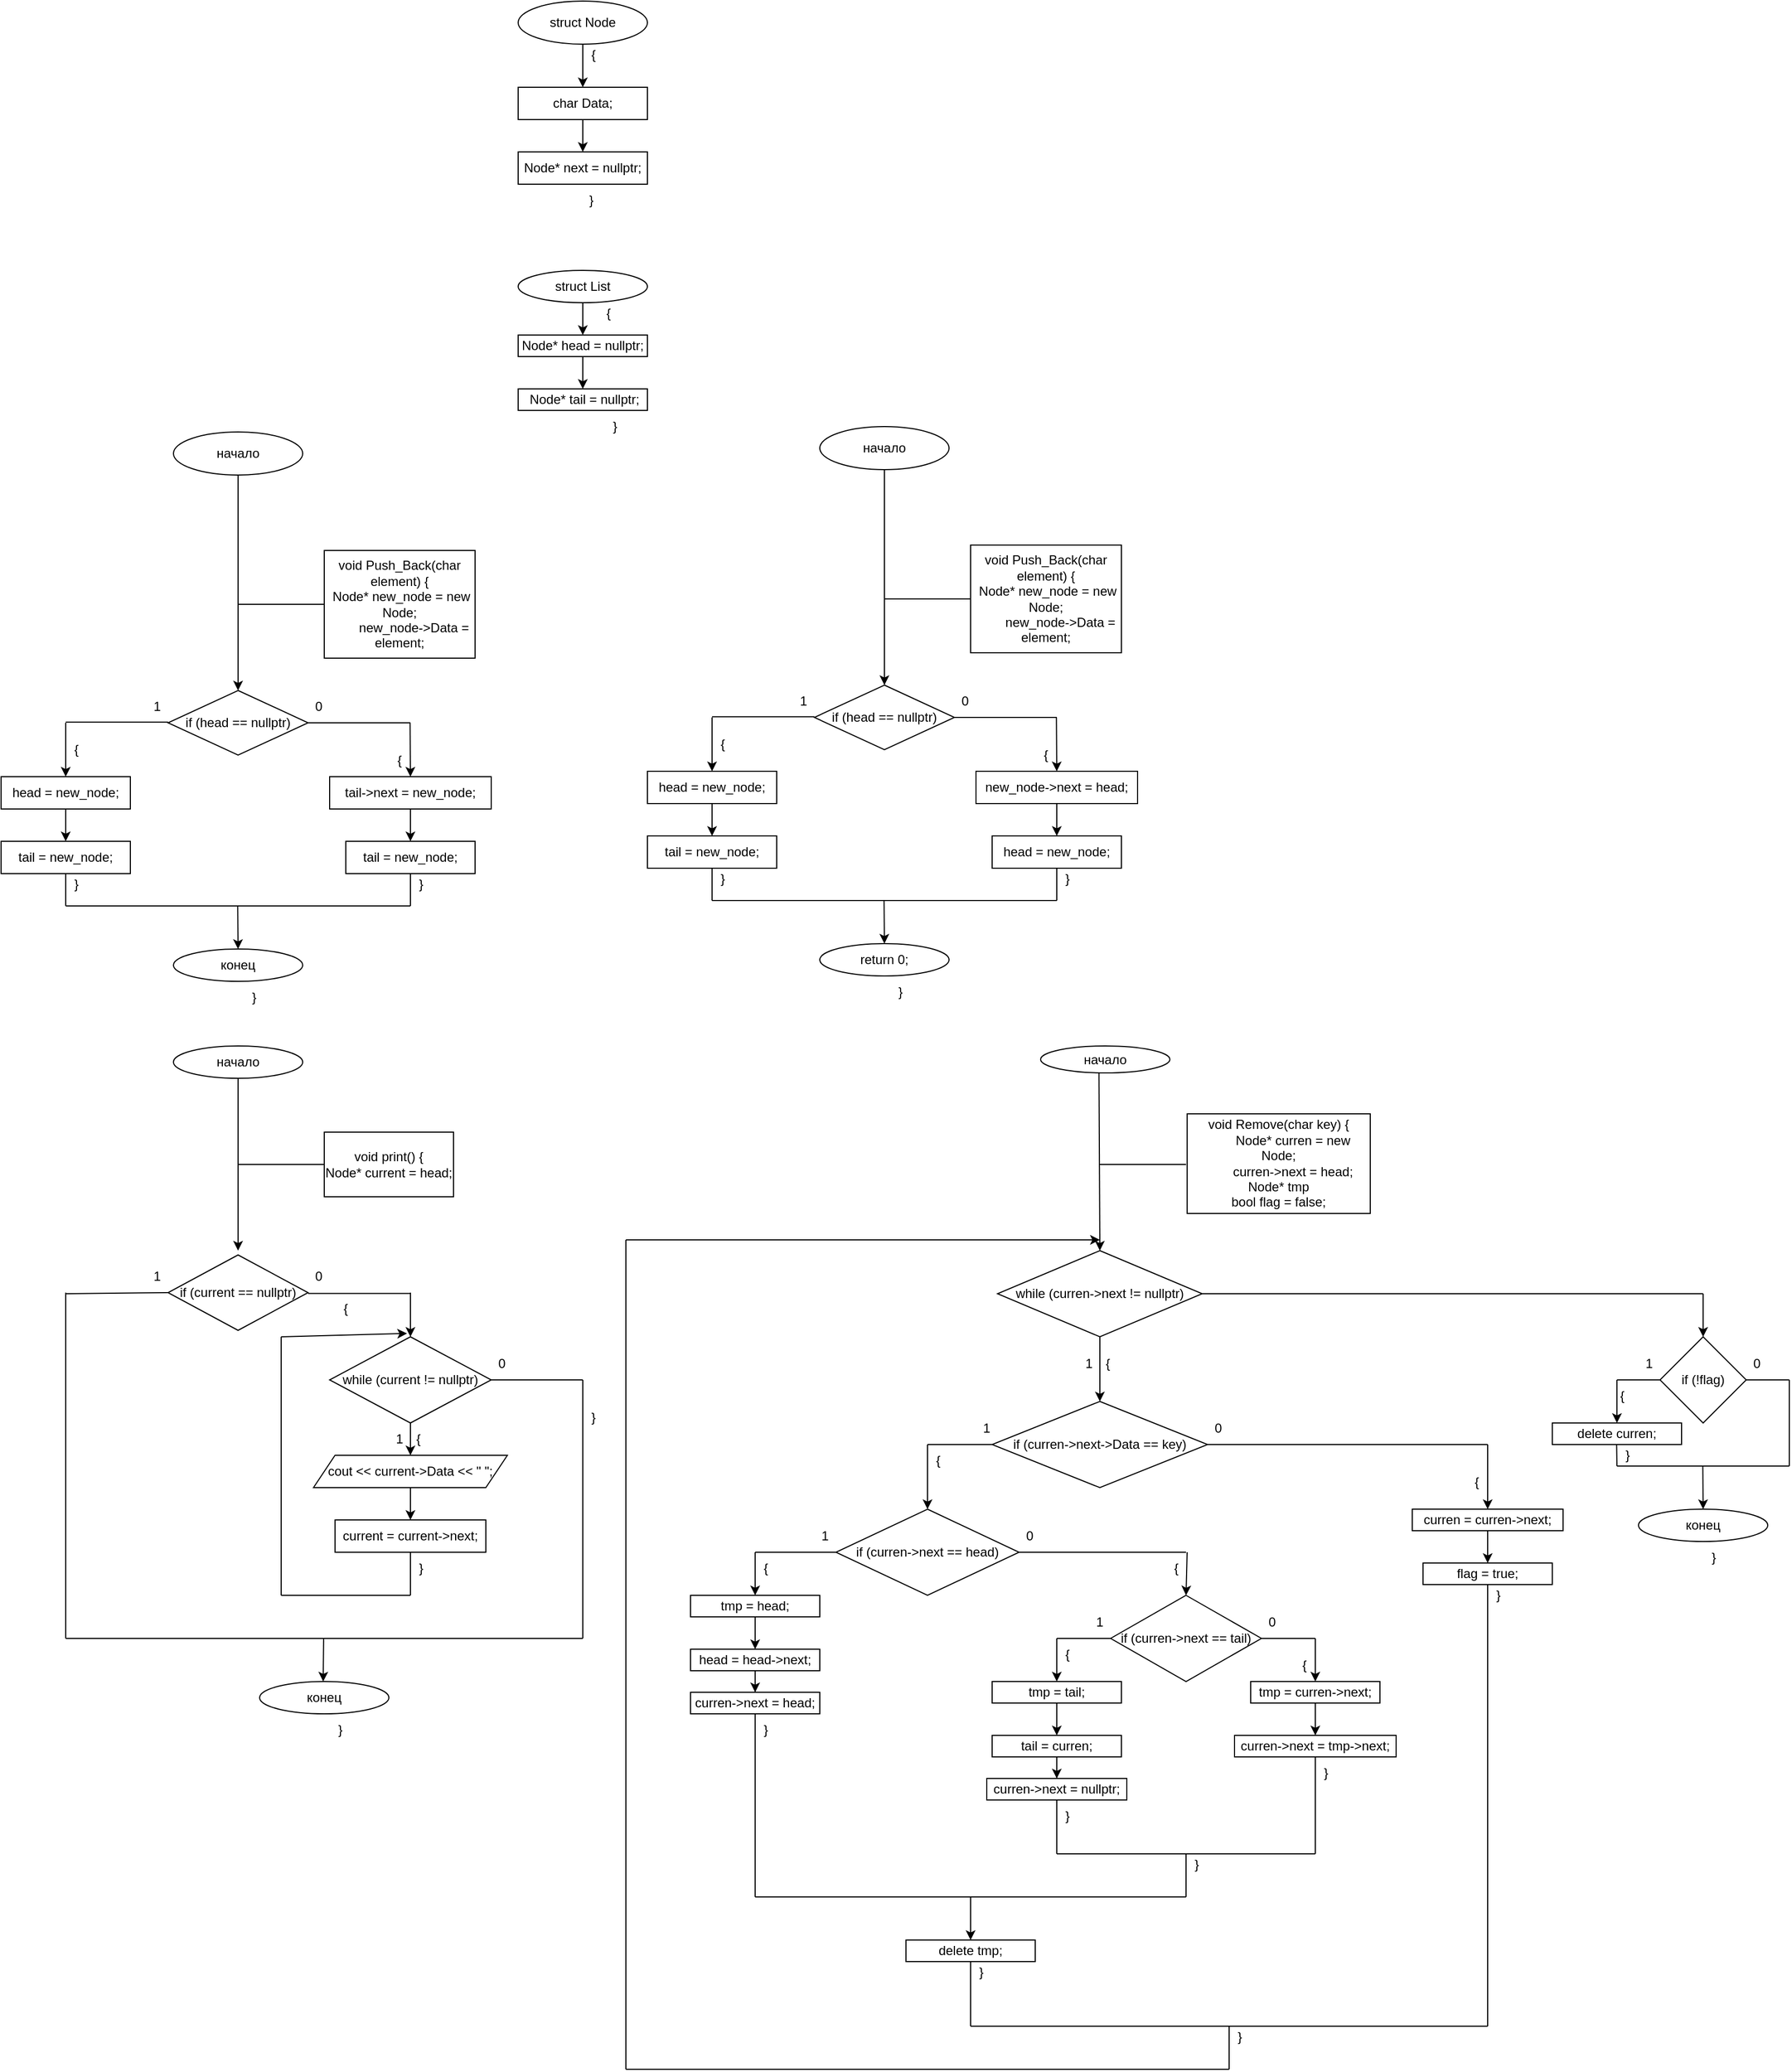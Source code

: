 <mxfile version="23.1.5" type="device">
  <diagram name="Страница — 1" id="X8iJ7jKHa0Qg6N8_e3zF">
    <mxGraphModel dx="2876" dy="1206" grid="1" gridSize="10" guides="1" tooltips="1" connect="1" arrows="1" fold="1" page="1" pageScale="1" pageWidth="827" pageHeight="1169" math="0" shadow="0">
      <root>
        <mxCell id="0" />
        <mxCell id="1" parent="0" />
        <mxCell id="TI9G3o-PrLePg-rr39Fn-3" style="edgeStyle=orthogonalEdgeStyle;rounded=0;orthogonalLoop=1;jettySize=auto;html=1;entryX=0.5;entryY=0;entryDx=0;entryDy=0;" edge="1" parent="1" source="TI9G3o-PrLePg-rr39Fn-1" target="TI9G3o-PrLePg-rr39Fn-2">
          <mxGeometry relative="1" as="geometry" />
        </mxCell>
        <mxCell id="TI9G3o-PrLePg-rr39Fn-1" value="struct Node" style="ellipse;whiteSpace=wrap;html=1;" vertex="1" parent="1">
          <mxGeometry x="340" width="120" height="40" as="geometry" />
        </mxCell>
        <mxCell id="TI9G3o-PrLePg-rr39Fn-5" style="edgeStyle=orthogonalEdgeStyle;rounded=0;orthogonalLoop=1;jettySize=auto;html=1;entryX=0.5;entryY=0;entryDx=0;entryDy=0;" edge="1" parent="1" source="TI9G3o-PrLePg-rr39Fn-2" target="TI9G3o-PrLePg-rr39Fn-4">
          <mxGeometry relative="1" as="geometry" />
        </mxCell>
        <mxCell id="TI9G3o-PrLePg-rr39Fn-2" value="char Data;" style="rounded=0;whiteSpace=wrap;html=1;" vertex="1" parent="1">
          <mxGeometry x="340" y="80" width="120" height="30" as="geometry" />
        </mxCell>
        <mxCell id="TI9G3o-PrLePg-rr39Fn-4" value="Node* next = nullptr;" style="rounded=0;whiteSpace=wrap;html=1;" vertex="1" parent="1">
          <mxGeometry x="340" y="140" width="120" height="30" as="geometry" />
        </mxCell>
        <mxCell id="TI9G3o-PrLePg-rr39Fn-6" value="{" style="text;html=1;align=center;verticalAlign=middle;whiteSpace=wrap;rounded=0;" vertex="1" parent="1">
          <mxGeometry x="400" y="40" width="20" height="20" as="geometry" />
        </mxCell>
        <mxCell id="TI9G3o-PrLePg-rr39Fn-7" value="}" style="text;html=1;align=center;verticalAlign=middle;whiteSpace=wrap;rounded=0;" vertex="1" parent="1">
          <mxGeometry x="400" y="170" width="16" height="30" as="geometry" />
        </mxCell>
        <mxCell id="TI9G3o-PrLePg-rr39Fn-11" style="edgeStyle=orthogonalEdgeStyle;rounded=0;orthogonalLoop=1;jettySize=auto;html=1;entryX=0.5;entryY=0;entryDx=0;entryDy=0;" edge="1" parent="1" source="TI9G3o-PrLePg-rr39Fn-8" target="TI9G3o-PrLePg-rr39Fn-10">
          <mxGeometry relative="1" as="geometry" />
        </mxCell>
        <mxCell id="TI9G3o-PrLePg-rr39Fn-8" value="struct List" style="ellipse;whiteSpace=wrap;html=1;" vertex="1" parent="1">
          <mxGeometry x="340" y="250" width="120" height="30" as="geometry" />
        </mxCell>
        <mxCell id="TI9G3o-PrLePg-rr39Fn-9" value="{" style="text;html=1;align=center;verticalAlign=middle;whiteSpace=wrap;rounded=0;" vertex="1" parent="1">
          <mxGeometry x="414" y="280" width="20" height="20" as="geometry" />
        </mxCell>
        <mxCell id="TI9G3o-PrLePg-rr39Fn-13" style="edgeStyle=orthogonalEdgeStyle;rounded=0;orthogonalLoop=1;jettySize=auto;html=1;entryX=0.5;entryY=0;entryDx=0;entryDy=0;" edge="1" parent="1" source="TI9G3o-PrLePg-rr39Fn-10" target="TI9G3o-PrLePg-rr39Fn-12">
          <mxGeometry relative="1" as="geometry" />
        </mxCell>
        <mxCell id="TI9G3o-PrLePg-rr39Fn-10" value="Node* head = nullptr;" style="rounded=0;whiteSpace=wrap;html=1;" vertex="1" parent="1">
          <mxGeometry x="340" y="310" width="120" height="20" as="geometry" />
        </mxCell>
        <mxCell id="TI9G3o-PrLePg-rr39Fn-12" value="&amp;nbsp;Node* tail = nullptr;" style="rounded=0;whiteSpace=wrap;html=1;" vertex="1" parent="1">
          <mxGeometry x="340" y="360" width="120" height="20" as="geometry" />
        </mxCell>
        <mxCell id="TI9G3o-PrLePg-rr39Fn-20" style="edgeStyle=orthogonalEdgeStyle;rounded=0;orthogonalLoop=1;jettySize=auto;html=1;entryX=0.5;entryY=0;entryDx=0;entryDy=0;" edge="1" parent="1" target="TI9G3o-PrLePg-rr39Fn-18">
          <mxGeometry relative="1" as="geometry">
            <mxPoint x="400" y="510" as="sourcePoint" />
          </mxGeometry>
        </mxCell>
        <mxCell id="TI9G3o-PrLePg-rr39Fn-21" value="}" style="text;html=1;align=center;verticalAlign=middle;whiteSpace=wrap;rounded=0;" vertex="1" parent="1">
          <mxGeometry x="420" y="380" width="20" height="30" as="geometry" />
        </mxCell>
        <mxCell id="TI9G3o-PrLePg-rr39Fn-23" style="edgeStyle=orthogonalEdgeStyle;rounded=0;orthogonalLoop=1;jettySize=auto;html=1;" edge="1" parent="1" source="TI9G3o-PrLePg-rr39Fn-22">
          <mxGeometry relative="1" as="geometry">
            <mxPoint x="80" y="640" as="targetPoint" />
          </mxGeometry>
        </mxCell>
        <mxCell id="TI9G3o-PrLePg-rr39Fn-22" value="начало" style="ellipse;whiteSpace=wrap;html=1;" vertex="1" parent="1">
          <mxGeometry x="20" y="400" width="120" height="40" as="geometry" />
        </mxCell>
        <mxCell id="TI9G3o-PrLePg-rr39Fn-24" value="" style="endArrow=none;html=1;rounded=0;" edge="1" parent="1">
          <mxGeometry width="50" height="50" relative="1" as="geometry">
            <mxPoint x="80" y="560" as="sourcePoint" />
            <mxPoint x="160" y="560" as="targetPoint" />
          </mxGeometry>
        </mxCell>
        <mxCell id="TI9G3o-PrLePg-rr39Fn-25" value="&lt;div&gt;void Push_Back(char element)&amp;nbsp;&lt;span style=&quot;background-color: initial;&quot;&gt;{&lt;/span&gt;&lt;/div&gt;&lt;div&gt;&lt;span style=&quot;background-color: initial;&quot;&gt;&lt;div&gt;&amp;nbsp;Node* new_node = new Node;&lt;/div&gt;&lt;div&gt;&amp;nbsp; &amp;nbsp; &amp;nbsp; &amp;nbsp; new_node-&amp;gt;Data = element;&lt;/div&gt;&lt;/span&gt;&lt;/div&gt;" style="rounded=0;whiteSpace=wrap;html=1;" vertex="1" parent="1">
          <mxGeometry x="160" y="510" width="140" height="100" as="geometry" />
        </mxCell>
        <mxCell id="TI9G3o-PrLePg-rr39Fn-26" value="if (head == nullptr)" style="rhombus;whiteSpace=wrap;html=1;" vertex="1" parent="1">
          <mxGeometry x="15" y="640" width="130" height="60" as="geometry" />
        </mxCell>
        <mxCell id="TI9G3o-PrLePg-rr39Fn-27" value="" style="endArrow=none;html=1;rounded=0;" edge="1" parent="1">
          <mxGeometry width="50" height="50" relative="1" as="geometry">
            <mxPoint x="145" y="670" as="sourcePoint" />
            <mxPoint x="240" y="670" as="targetPoint" />
          </mxGeometry>
        </mxCell>
        <mxCell id="TI9G3o-PrLePg-rr39Fn-28" value="0" style="text;html=1;align=center;verticalAlign=middle;whiteSpace=wrap;rounded=0;" vertex="1" parent="1">
          <mxGeometry x="145" y="640" width="20" height="30" as="geometry" />
        </mxCell>
        <mxCell id="TI9G3o-PrLePg-rr39Fn-32" value="" style="endArrow=none;html=1;rounded=0;" edge="1" parent="1">
          <mxGeometry width="50" height="50" relative="1" as="geometry">
            <mxPoint x="-80" y="669.43" as="sourcePoint" />
            <mxPoint x="15" y="669.43" as="targetPoint" />
          </mxGeometry>
        </mxCell>
        <mxCell id="TI9G3o-PrLePg-rr39Fn-33" value="1" style="text;html=1;align=center;verticalAlign=middle;whiteSpace=wrap;rounded=0;" vertex="1" parent="1">
          <mxGeometry x="-5" y="640" width="20" height="30" as="geometry" />
        </mxCell>
        <mxCell id="TI9G3o-PrLePg-rr39Fn-34" value="" style="endArrow=classic;html=1;rounded=0;" edge="1" parent="1">
          <mxGeometry width="50" height="50" relative="1" as="geometry">
            <mxPoint x="-80" y="670" as="sourcePoint" />
            <mxPoint x="-80" y="720" as="targetPoint" />
          </mxGeometry>
        </mxCell>
        <mxCell id="TI9G3o-PrLePg-rr39Fn-37" style="edgeStyle=orthogonalEdgeStyle;rounded=0;orthogonalLoop=1;jettySize=auto;html=1;entryX=0.5;entryY=0;entryDx=0;entryDy=0;" edge="1" parent="1" source="TI9G3o-PrLePg-rr39Fn-35" target="TI9G3o-PrLePg-rr39Fn-36">
          <mxGeometry relative="1" as="geometry" />
        </mxCell>
        <mxCell id="TI9G3o-PrLePg-rr39Fn-35" value="head = new_node;" style="rounded=0;whiteSpace=wrap;html=1;" vertex="1" parent="1">
          <mxGeometry x="-140" y="720" width="120" height="30" as="geometry" />
        </mxCell>
        <mxCell id="TI9G3o-PrLePg-rr39Fn-36" value="tail = new_node;" style="rounded=0;whiteSpace=wrap;html=1;" vertex="1" parent="1">
          <mxGeometry x="-140" y="780" width="120" height="30" as="geometry" />
        </mxCell>
        <mxCell id="TI9G3o-PrLePg-rr39Fn-41" style="edgeStyle=orthogonalEdgeStyle;rounded=0;orthogonalLoop=1;jettySize=auto;html=1;entryX=0.5;entryY=0;entryDx=0;entryDy=0;" edge="1" parent="1" source="TI9G3o-PrLePg-rr39Fn-38" target="TI9G3o-PrLePg-rr39Fn-40">
          <mxGeometry relative="1" as="geometry" />
        </mxCell>
        <mxCell id="TI9G3o-PrLePg-rr39Fn-38" value="tail-&amp;gt;next = new_node;" style="rounded=0;whiteSpace=wrap;html=1;" vertex="1" parent="1">
          <mxGeometry x="165" y="720" width="150" height="30" as="geometry" />
        </mxCell>
        <mxCell id="TI9G3o-PrLePg-rr39Fn-39" value="" style="endArrow=classic;html=1;rounded=0;" edge="1" parent="1">
          <mxGeometry width="50" height="50" relative="1" as="geometry">
            <mxPoint x="239.66" y="670" as="sourcePoint" />
            <mxPoint x="240" y="720" as="targetPoint" />
          </mxGeometry>
        </mxCell>
        <mxCell id="TI9G3o-PrLePg-rr39Fn-40" value="tail = new_node;" style="rounded=0;whiteSpace=wrap;html=1;" vertex="1" parent="1">
          <mxGeometry x="180" y="780" width="120" height="30" as="geometry" />
        </mxCell>
        <mxCell id="TI9G3o-PrLePg-rr39Fn-42" value="{" style="text;html=1;align=center;verticalAlign=middle;whiteSpace=wrap;rounded=0;" vertex="1" parent="1">
          <mxGeometry x="-80" y="680" width="20" height="30" as="geometry" />
        </mxCell>
        <mxCell id="TI9G3o-PrLePg-rr39Fn-43" value="" style="endArrow=none;html=1;rounded=0;entryX=0.5;entryY=1;entryDx=0;entryDy=0;" edge="1" parent="1" target="TI9G3o-PrLePg-rr39Fn-36">
          <mxGeometry width="50" height="50" relative="1" as="geometry">
            <mxPoint x="-80" y="840" as="sourcePoint" />
            <mxPoint x="-30" y="790" as="targetPoint" />
          </mxGeometry>
        </mxCell>
        <mxCell id="TI9G3o-PrLePg-rr39Fn-44" value="" style="endArrow=none;html=1;rounded=0;" edge="1" parent="1">
          <mxGeometry width="50" height="50" relative="1" as="geometry">
            <mxPoint x="-80" y="840" as="sourcePoint" />
            <mxPoint x="240" y="840" as="targetPoint" />
          </mxGeometry>
        </mxCell>
        <mxCell id="TI9G3o-PrLePg-rr39Fn-45" value="" style="endArrow=none;html=1;rounded=0;entryX=0.5;entryY=1;entryDx=0;entryDy=0;" edge="1" parent="1" target="TI9G3o-PrLePg-rr39Fn-40">
          <mxGeometry width="50" height="50" relative="1" as="geometry">
            <mxPoint x="240" y="840" as="sourcePoint" />
            <mxPoint x="290" y="790" as="targetPoint" />
          </mxGeometry>
        </mxCell>
        <mxCell id="TI9G3o-PrLePg-rr39Fn-46" value="{" style="text;html=1;align=center;verticalAlign=middle;whiteSpace=wrap;rounded=0;" vertex="1" parent="1">
          <mxGeometry x="220" y="690" width="20" height="30" as="geometry" />
        </mxCell>
        <mxCell id="TI9G3o-PrLePg-rr39Fn-47" value="}" style="text;html=1;align=center;verticalAlign=middle;whiteSpace=wrap;rounded=0;" vertex="1" parent="1">
          <mxGeometry x="-80" y="810" width="20" height="20" as="geometry" />
        </mxCell>
        <mxCell id="TI9G3o-PrLePg-rr39Fn-48" value="}" style="text;html=1;align=center;verticalAlign=middle;whiteSpace=wrap;rounded=0;" vertex="1" parent="1">
          <mxGeometry x="240" y="810" width="20" height="20" as="geometry" />
        </mxCell>
        <mxCell id="TI9G3o-PrLePg-rr39Fn-49" value="" style="endArrow=classic;html=1;rounded=0;" edge="1" parent="1">
          <mxGeometry width="50" height="50" relative="1" as="geometry">
            <mxPoint x="79.66" y="840" as="sourcePoint" />
            <mxPoint x="80" y="880" as="targetPoint" />
          </mxGeometry>
        </mxCell>
        <mxCell id="TI9G3o-PrLePg-rr39Fn-50" value="конец" style="ellipse;whiteSpace=wrap;html=1;" vertex="1" parent="1">
          <mxGeometry x="20" y="880" width="120" height="30" as="geometry" />
        </mxCell>
        <mxCell id="TI9G3o-PrLePg-rr39Fn-53" style="edgeStyle=orthogonalEdgeStyle;rounded=0;orthogonalLoop=1;jettySize=auto;html=1;" edge="1" parent="1" source="TI9G3o-PrLePg-rr39Fn-54">
          <mxGeometry relative="1" as="geometry">
            <mxPoint x="680" y="635" as="targetPoint" />
          </mxGeometry>
        </mxCell>
        <mxCell id="TI9G3o-PrLePg-rr39Fn-54" value="начало" style="ellipse;whiteSpace=wrap;html=1;" vertex="1" parent="1">
          <mxGeometry x="620" y="395" width="120" height="40" as="geometry" />
        </mxCell>
        <mxCell id="TI9G3o-PrLePg-rr39Fn-55" value="" style="endArrow=none;html=1;rounded=0;" edge="1" parent="1">
          <mxGeometry width="50" height="50" relative="1" as="geometry">
            <mxPoint x="680" y="555" as="sourcePoint" />
            <mxPoint x="760" y="555" as="targetPoint" />
          </mxGeometry>
        </mxCell>
        <mxCell id="TI9G3o-PrLePg-rr39Fn-56" value="&lt;div&gt;void Push_Back(char element)&amp;nbsp;&lt;span style=&quot;background-color: initial;&quot;&gt;{&lt;/span&gt;&lt;/div&gt;&lt;div&gt;&lt;span style=&quot;background-color: initial;&quot;&gt;&lt;div&gt;&amp;nbsp;Node* new_node = new Node;&lt;/div&gt;&lt;div&gt;&amp;nbsp; &amp;nbsp; &amp;nbsp; &amp;nbsp; new_node-&amp;gt;Data = element;&lt;/div&gt;&lt;/span&gt;&lt;/div&gt;" style="rounded=0;whiteSpace=wrap;html=1;" vertex="1" parent="1">
          <mxGeometry x="760" y="505" width="140" height="100" as="geometry" />
        </mxCell>
        <mxCell id="TI9G3o-PrLePg-rr39Fn-57" value="if (head == nullptr)" style="rhombus;whiteSpace=wrap;html=1;" vertex="1" parent="1">
          <mxGeometry x="615" y="635" width="130" height="60" as="geometry" />
        </mxCell>
        <mxCell id="TI9G3o-PrLePg-rr39Fn-58" value="" style="endArrow=none;html=1;rounded=0;" edge="1" parent="1">
          <mxGeometry width="50" height="50" relative="1" as="geometry">
            <mxPoint x="745" y="665" as="sourcePoint" />
            <mxPoint x="840" y="665" as="targetPoint" />
          </mxGeometry>
        </mxCell>
        <mxCell id="TI9G3o-PrLePg-rr39Fn-59" value="0" style="text;html=1;align=center;verticalAlign=middle;whiteSpace=wrap;rounded=0;" vertex="1" parent="1">
          <mxGeometry x="745" y="635" width="20" height="30" as="geometry" />
        </mxCell>
        <mxCell id="TI9G3o-PrLePg-rr39Fn-60" value="" style="endArrow=none;html=1;rounded=0;" edge="1" parent="1">
          <mxGeometry width="50" height="50" relative="1" as="geometry">
            <mxPoint x="520" y="664.43" as="sourcePoint" />
            <mxPoint x="615" y="664.43" as="targetPoint" />
          </mxGeometry>
        </mxCell>
        <mxCell id="TI9G3o-PrLePg-rr39Fn-61" value="1" style="text;html=1;align=center;verticalAlign=middle;whiteSpace=wrap;rounded=0;" vertex="1" parent="1">
          <mxGeometry x="595" y="635" width="20" height="30" as="geometry" />
        </mxCell>
        <mxCell id="TI9G3o-PrLePg-rr39Fn-62" value="" style="endArrow=classic;html=1;rounded=0;" edge="1" parent="1">
          <mxGeometry width="50" height="50" relative="1" as="geometry">
            <mxPoint x="520" y="665" as="sourcePoint" />
            <mxPoint x="520" y="715" as="targetPoint" />
          </mxGeometry>
        </mxCell>
        <mxCell id="TI9G3o-PrLePg-rr39Fn-63" style="edgeStyle=orthogonalEdgeStyle;rounded=0;orthogonalLoop=1;jettySize=auto;html=1;entryX=0.5;entryY=0;entryDx=0;entryDy=0;" edge="1" parent="1" source="TI9G3o-PrLePg-rr39Fn-64" target="TI9G3o-PrLePg-rr39Fn-65">
          <mxGeometry relative="1" as="geometry" />
        </mxCell>
        <mxCell id="TI9G3o-PrLePg-rr39Fn-64" value="head = new_node;" style="rounded=0;whiteSpace=wrap;html=1;" vertex="1" parent="1">
          <mxGeometry x="460" y="715" width="120" height="30" as="geometry" />
        </mxCell>
        <mxCell id="TI9G3o-PrLePg-rr39Fn-65" value="tail = new_node;" style="rounded=0;whiteSpace=wrap;html=1;" vertex="1" parent="1">
          <mxGeometry x="460" y="775" width="120" height="30" as="geometry" />
        </mxCell>
        <mxCell id="TI9G3o-PrLePg-rr39Fn-66" style="edgeStyle=orthogonalEdgeStyle;rounded=0;orthogonalLoop=1;jettySize=auto;html=1;entryX=0.5;entryY=0;entryDx=0;entryDy=0;" edge="1" parent="1" source="TI9G3o-PrLePg-rr39Fn-67" target="TI9G3o-PrLePg-rr39Fn-69">
          <mxGeometry relative="1" as="geometry" />
        </mxCell>
        <mxCell id="TI9G3o-PrLePg-rr39Fn-67" value="new_node-&amp;gt;next = head;" style="rounded=0;whiteSpace=wrap;html=1;" vertex="1" parent="1">
          <mxGeometry x="765" y="715" width="150" height="30" as="geometry" />
        </mxCell>
        <mxCell id="TI9G3o-PrLePg-rr39Fn-68" value="" style="endArrow=classic;html=1;rounded=0;" edge="1" parent="1">
          <mxGeometry width="50" height="50" relative="1" as="geometry">
            <mxPoint x="839.66" y="665" as="sourcePoint" />
            <mxPoint x="840" y="715" as="targetPoint" />
          </mxGeometry>
        </mxCell>
        <mxCell id="TI9G3o-PrLePg-rr39Fn-69" value="head = new_node;" style="rounded=0;whiteSpace=wrap;html=1;" vertex="1" parent="1">
          <mxGeometry x="780" y="775" width="120" height="30" as="geometry" />
        </mxCell>
        <mxCell id="TI9G3o-PrLePg-rr39Fn-70" value="{" style="text;html=1;align=center;verticalAlign=middle;whiteSpace=wrap;rounded=0;" vertex="1" parent="1">
          <mxGeometry x="520" y="675" width="20" height="30" as="geometry" />
        </mxCell>
        <mxCell id="TI9G3o-PrLePg-rr39Fn-71" value="" style="endArrow=none;html=1;rounded=0;entryX=0.5;entryY=1;entryDx=0;entryDy=0;" edge="1" parent="1" target="TI9G3o-PrLePg-rr39Fn-65">
          <mxGeometry width="50" height="50" relative="1" as="geometry">
            <mxPoint x="520" y="835" as="sourcePoint" />
            <mxPoint x="570" y="785" as="targetPoint" />
          </mxGeometry>
        </mxCell>
        <mxCell id="TI9G3o-PrLePg-rr39Fn-72" value="" style="endArrow=none;html=1;rounded=0;" edge="1" parent="1">
          <mxGeometry width="50" height="50" relative="1" as="geometry">
            <mxPoint x="520" y="835" as="sourcePoint" />
            <mxPoint x="840" y="835" as="targetPoint" />
          </mxGeometry>
        </mxCell>
        <mxCell id="TI9G3o-PrLePg-rr39Fn-73" value="" style="endArrow=none;html=1;rounded=0;entryX=0.5;entryY=1;entryDx=0;entryDy=0;" edge="1" parent="1" target="TI9G3o-PrLePg-rr39Fn-69">
          <mxGeometry width="50" height="50" relative="1" as="geometry">
            <mxPoint x="840" y="835" as="sourcePoint" />
            <mxPoint x="890" y="785" as="targetPoint" />
          </mxGeometry>
        </mxCell>
        <mxCell id="TI9G3o-PrLePg-rr39Fn-74" value="{" style="text;html=1;align=center;verticalAlign=middle;whiteSpace=wrap;rounded=0;" vertex="1" parent="1">
          <mxGeometry x="820" y="685" width="20" height="30" as="geometry" />
        </mxCell>
        <mxCell id="TI9G3o-PrLePg-rr39Fn-75" value="}" style="text;html=1;align=center;verticalAlign=middle;whiteSpace=wrap;rounded=0;" vertex="1" parent="1">
          <mxGeometry x="520" y="805" width="20" height="20" as="geometry" />
        </mxCell>
        <mxCell id="TI9G3o-PrLePg-rr39Fn-76" value="}" style="text;html=1;align=center;verticalAlign=middle;whiteSpace=wrap;rounded=0;" vertex="1" parent="1">
          <mxGeometry x="840" y="805" width="20" height="20" as="geometry" />
        </mxCell>
        <mxCell id="TI9G3o-PrLePg-rr39Fn-77" value="" style="endArrow=classic;html=1;rounded=0;" edge="1" parent="1">
          <mxGeometry width="50" height="50" relative="1" as="geometry">
            <mxPoint x="679.66" y="835" as="sourcePoint" />
            <mxPoint x="680" y="875" as="targetPoint" />
          </mxGeometry>
        </mxCell>
        <mxCell id="TI9G3o-PrLePg-rr39Fn-78" value="return 0;" style="ellipse;whiteSpace=wrap;html=1;" vertex="1" parent="1">
          <mxGeometry x="620" y="875" width="120" height="30" as="geometry" />
        </mxCell>
        <mxCell id="TI9G3o-PrLePg-rr39Fn-79" value="}" style="text;html=1;align=center;verticalAlign=middle;whiteSpace=wrap;rounded=0;" vertex="1" parent="1">
          <mxGeometry x="80" y="910" width="30" height="30" as="geometry" />
        </mxCell>
        <mxCell id="TI9G3o-PrLePg-rr39Fn-80" value="}" style="text;html=1;align=center;verticalAlign=middle;whiteSpace=wrap;rounded=0;" vertex="1" parent="1">
          <mxGeometry x="680" y="905" width="30" height="30" as="geometry" />
        </mxCell>
        <mxCell id="TI9G3o-PrLePg-rr39Fn-82" style="edgeStyle=orthogonalEdgeStyle;rounded=0;orthogonalLoop=1;jettySize=auto;html=1;" edge="1" parent="1" source="TI9G3o-PrLePg-rr39Fn-81">
          <mxGeometry relative="1" as="geometry">
            <mxPoint x="80" y="1160.0" as="targetPoint" />
          </mxGeometry>
        </mxCell>
        <mxCell id="TI9G3o-PrLePg-rr39Fn-81" value="начало" style="ellipse;whiteSpace=wrap;html=1;" vertex="1" parent="1">
          <mxGeometry x="20" y="970" width="120" height="30" as="geometry" />
        </mxCell>
        <mxCell id="TI9G3o-PrLePg-rr39Fn-83" value="" style="endArrow=none;html=1;rounded=0;" edge="1" parent="1">
          <mxGeometry width="50" height="50" relative="1" as="geometry">
            <mxPoint x="80" y="1080" as="sourcePoint" />
            <mxPoint x="160" y="1080" as="targetPoint" />
          </mxGeometry>
        </mxCell>
        <mxCell id="TI9G3o-PrLePg-rr39Fn-84" value="&lt;div&gt;void print()&amp;nbsp;&lt;span style=&quot;background-color: initial;&quot;&gt;{&lt;/span&gt;&lt;/div&gt;&lt;div&gt;&lt;span style=&quot;background-color: initial;&quot;&gt;Node* current = head;&lt;br&gt;&lt;/span&gt;&lt;/div&gt;" style="rounded=0;whiteSpace=wrap;html=1;" vertex="1" parent="1">
          <mxGeometry x="160" y="1050" width="120" height="60" as="geometry" />
        </mxCell>
        <mxCell id="TI9G3o-PrLePg-rr39Fn-85" value="if (current == nullptr)" style="rhombus;whiteSpace=wrap;html=1;" vertex="1" parent="1">
          <mxGeometry x="15" y="1164" width="130" height="70" as="geometry" />
        </mxCell>
        <mxCell id="TI9G3o-PrLePg-rr39Fn-86" value="" style="endArrow=none;html=1;rounded=0;entryX=0;entryY=0.5;entryDx=0;entryDy=0;" edge="1" parent="1" target="TI9G3o-PrLePg-rr39Fn-85">
          <mxGeometry width="50" height="50" relative="1" as="geometry">
            <mxPoint x="-80" y="1200" as="sourcePoint" />
            <mxPoint x="-30" y="1150" as="targetPoint" />
          </mxGeometry>
        </mxCell>
        <mxCell id="TI9G3o-PrLePg-rr39Fn-87" value="" style="endArrow=none;html=1;rounded=0;entryX=0;entryY=0.5;entryDx=0;entryDy=0;" edge="1" parent="1">
          <mxGeometry width="50" height="50" relative="1" as="geometry">
            <mxPoint x="145" y="1199.76" as="sourcePoint" />
            <mxPoint x="240" y="1199.76" as="targetPoint" />
          </mxGeometry>
        </mxCell>
        <mxCell id="TI9G3o-PrLePg-rr39Fn-88" value="0" style="text;html=1;align=center;verticalAlign=middle;whiteSpace=wrap;rounded=0;" vertex="1" parent="1">
          <mxGeometry x="145" y="1169" width="20" height="30" as="geometry" />
        </mxCell>
        <mxCell id="TI9G3o-PrLePg-rr39Fn-89" value="1" style="text;html=1;align=center;verticalAlign=middle;whiteSpace=wrap;rounded=0;" vertex="1" parent="1">
          <mxGeometry x="-5" y="1169" width="20" height="30" as="geometry" />
        </mxCell>
        <mxCell id="TI9G3o-PrLePg-rr39Fn-90" value="" style="endArrow=classic;html=1;rounded=0;" edge="1" parent="1">
          <mxGeometry width="50" height="50" relative="1" as="geometry">
            <mxPoint x="240" y="1199" as="sourcePoint" />
            <mxPoint x="240" y="1240" as="targetPoint" />
          </mxGeometry>
        </mxCell>
        <mxCell id="TI9G3o-PrLePg-rr39Fn-93" style="edgeStyle=orthogonalEdgeStyle;rounded=0;orthogonalLoop=1;jettySize=auto;html=1;entryX=0.5;entryY=0;entryDx=0;entryDy=0;" edge="1" parent="1" source="TI9G3o-PrLePg-rr39Fn-91" target="TI9G3o-PrLePg-rr39Fn-92">
          <mxGeometry relative="1" as="geometry" />
        </mxCell>
        <mxCell id="TI9G3o-PrLePg-rr39Fn-91" value="while (current != nullptr)" style="rhombus;whiteSpace=wrap;html=1;" vertex="1" parent="1">
          <mxGeometry x="165" y="1240" width="150" height="80" as="geometry" />
        </mxCell>
        <mxCell id="TI9G3o-PrLePg-rr39Fn-98" style="edgeStyle=orthogonalEdgeStyle;rounded=0;orthogonalLoop=1;jettySize=auto;html=1;entryX=0.5;entryY=0;entryDx=0;entryDy=0;" edge="1" parent="1" source="TI9G3o-PrLePg-rr39Fn-92" target="TI9G3o-PrLePg-rr39Fn-97">
          <mxGeometry relative="1" as="geometry" />
        </mxCell>
        <mxCell id="TI9G3o-PrLePg-rr39Fn-92" value="cout &amp;lt;&amp;lt; current-&amp;gt;Data &amp;lt;&amp;lt; &quot; &quot;;" style="shape=parallelogram;perimeter=parallelogramPerimeter;whiteSpace=wrap;html=1;fixedSize=1;" vertex="1" parent="1">
          <mxGeometry x="150" y="1350" width="180" height="30" as="geometry" />
        </mxCell>
        <mxCell id="TI9G3o-PrLePg-rr39Fn-94" value="1" style="text;html=1;align=center;verticalAlign=middle;whiteSpace=wrap;rounded=0;" vertex="1" parent="1">
          <mxGeometry x="220" y="1320" width="20" height="30" as="geometry" />
        </mxCell>
        <mxCell id="TI9G3o-PrLePg-rr39Fn-95" value="{" style="text;html=1;align=center;verticalAlign=middle;whiteSpace=wrap;rounded=0;" vertex="1" parent="1">
          <mxGeometry x="240" y="1320" width="15" height="30" as="geometry" />
        </mxCell>
        <mxCell id="TI9G3o-PrLePg-rr39Fn-97" value="current = current-&amp;gt;next;" style="rounded=0;whiteSpace=wrap;html=1;" vertex="1" parent="1">
          <mxGeometry x="170" y="1410" width="140" height="30" as="geometry" />
        </mxCell>
        <mxCell id="TI9G3o-PrLePg-rr39Fn-99" value="" style="endArrow=none;html=1;rounded=0;entryX=0.5;entryY=1;entryDx=0;entryDy=0;" edge="1" parent="1" target="TI9G3o-PrLePg-rr39Fn-97">
          <mxGeometry width="50" height="50" relative="1" as="geometry">
            <mxPoint x="240" y="1480" as="sourcePoint" />
            <mxPoint x="290" y="1430" as="targetPoint" />
          </mxGeometry>
        </mxCell>
        <mxCell id="TI9G3o-PrLePg-rr39Fn-100" value="" style="endArrow=none;html=1;rounded=0;" edge="1" parent="1">
          <mxGeometry width="50" height="50" relative="1" as="geometry">
            <mxPoint x="120" y="1480" as="sourcePoint" />
            <mxPoint x="240" y="1480" as="targetPoint" />
          </mxGeometry>
        </mxCell>
        <mxCell id="TI9G3o-PrLePg-rr39Fn-101" value="}" style="text;html=1;align=center;verticalAlign=middle;whiteSpace=wrap;rounded=0;" vertex="1" parent="1">
          <mxGeometry x="245" y="1440" width="10" height="30" as="geometry" />
        </mxCell>
        <mxCell id="TI9G3o-PrLePg-rr39Fn-102" value="" style="endArrow=none;html=1;rounded=0;" edge="1" parent="1">
          <mxGeometry width="50" height="50" relative="1" as="geometry">
            <mxPoint x="120" y="1480" as="sourcePoint" />
            <mxPoint x="120" y="1240" as="targetPoint" />
          </mxGeometry>
        </mxCell>
        <mxCell id="TI9G3o-PrLePg-rr39Fn-103" value="" style="endArrow=classic;html=1;rounded=0;entryX=0.479;entryY=-0.039;entryDx=0;entryDy=0;entryPerimeter=0;" edge="1" parent="1" target="TI9G3o-PrLePg-rr39Fn-91">
          <mxGeometry width="50" height="50" relative="1" as="geometry">
            <mxPoint x="120" y="1240" as="sourcePoint" />
            <mxPoint x="170" y="1190" as="targetPoint" />
          </mxGeometry>
        </mxCell>
        <mxCell id="TI9G3o-PrLePg-rr39Fn-104" value="" style="endArrow=none;html=1;rounded=0;" edge="1" parent="1">
          <mxGeometry width="50" height="50" relative="1" as="geometry">
            <mxPoint x="315" y="1280" as="sourcePoint" />
            <mxPoint x="400" y="1280" as="targetPoint" />
          </mxGeometry>
        </mxCell>
        <mxCell id="TI9G3o-PrLePg-rr39Fn-105" value="0" style="text;html=1;align=center;verticalAlign=middle;whiteSpace=wrap;rounded=0;" vertex="1" parent="1">
          <mxGeometry x="315" y="1250" width="20" height="30" as="geometry" />
        </mxCell>
        <mxCell id="TI9G3o-PrLePg-rr39Fn-106" value="" style="endArrow=none;html=1;rounded=0;" edge="1" parent="1">
          <mxGeometry width="50" height="50" relative="1" as="geometry">
            <mxPoint x="400" y="1520" as="sourcePoint" />
            <mxPoint x="400" y="1280" as="targetPoint" />
          </mxGeometry>
        </mxCell>
        <mxCell id="TI9G3o-PrLePg-rr39Fn-107" value="" style="endArrow=none;html=1;rounded=0;" edge="1" parent="1">
          <mxGeometry width="50" height="50" relative="1" as="geometry">
            <mxPoint x="-80" y="1520" as="sourcePoint" />
            <mxPoint x="-80" y="1199" as="targetPoint" />
          </mxGeometry>
        </mxCell>
        <mxCell id="TI9G3o-PrLePg-rr39Fn-108" value="" style="endArrow=none;html=1;rounded=0;" edge="1" parent="1">
          <mxGeometry width="50" height="50" relative="1" as="geometry">
            <mxPoint x="-80" y="1520" as="sourcePoint" />
            <mxPoint x="400" y="1520" as="targetPoint" />
          </mxGeometry>
        </mxCell>
        <mxCell id="TI9G3o-PrLePg-rr39Fn-109" value="{" style="text;html=1;align=center;verticalAlign=middle;whiteSpace=wrap;rounded=0;" vertex="1" parent="1">
          <mxGeometry x="170" y="1199" width="20" height="30" as="geometry" />
        </mxCell>
        <mxCell id="TI9G3o-PrLePg-rr39Fn-110" value="}" style="text;html=1;align=center;verticalAlign=middle;whiteSpace=wrap;rounded=0;" vertex="1" parent="1">
          <mxGeometry x="400" y="1300" width="20" height="30" as="geometry" />
        </mxCell>
        <mxCell id="TI9G3o-PrLePg-rr39Fn-111" value="" style="endArrow=classic;html=1;rounded=0;" edge="1" parent="1">
          <mxGeometry width="50" height="50" relative="1" as="geometry">
            <mxPoint x="159.43" y="1520" as="sourcePoint" />
            <mxPoint x="159" y="1560" as="targetPoint" />
          </mxGeometry>
        </mxCell>
        <mxCell id="TI9G3o-PrLePg-rr39Fn-112" value="конец" style="ellipse;whiteSpace=wrap;html=1;" vertex="1" parent="1">
          <mxGeometry x="100" y="1560" width="120" height="30" as="geometry" />
        </mxCell>
        <mxCell id="TI9G3o-PrLePg-rr39Fn-113" value="}" style="text;html=1;align=center;verticalAlign=middle;whiteSpace=wrap;rounded=0;" vertex="1" parent="1">
          <mxGeometry x="160" y="1590" width="30" height="30" as="geometry" />
        </mxCell>
        <mxCell id="TI9G3o-PrLePg-rr39Fn-114" value="начало" style="ellipse;whiteSpace=wrap;html=1;" vertex="1" parent="1">
          <mxGeometry x="825" y="970" width="120" height="25" as="geometry" />
        </mxCell>
        <mxCell id="TI9G3o-PrLePg-rr39Fn-115" value="" style="endArrow=classic;html=1;rounded=0;" edge="1" parent="1">
          <mxGeometry width="50" height="50" relative="1" as="geometry">
            <mxPoint x="879.17" y="995" as="sourcePoint" />
            <mxPoint x="880" y="1160" as="targetPoint" />
          </mxGeometry>
        </mxCell>
        <mxCell id="TI9G3o-PrLePg-rr39Fn-116" value="" style="endArrow=none;html=1;rounded=0;" edge="1" parent="1">
          <mxGeometry width="50" height="50" relative="1" as="geometry">
            <mxPoint x="880" y="1080" as="sourcePoint" />
            <mxPoint x="960" y="1080" as="targetPoint" />
          </mxGeometry>
        </mxCell>
        <mxCell id="TI9G3o-PrLePg-rr39Fn-117" value="&lt;div&gt;void Remove(char key)&amp;nbsp;&lt;span style=&quot;background-color: initial;&quot;&gt;{&lt;/span&gt;&lt;/div&gt;&lt;div&gt;&amp;nbsp; &amp;nbsp; &amp;nbsp; &amp;nbsp; Node* curren = new Node;&lt;/div&gt;&lt;div&gt;&amp;nbsp; &amp;nbsp; &amp;nbsp; &amp;nbsp; curren-&amp;gt;next = head;&lt;/div&gt;&lt;div&gt;Node* tmp&lt;br&gt;&lt;/div&gt;&lt;div&gt;bool flag = false;&lt;br&gt;&lt;/div&gt;" style="rounded=0;whiteSpace=wrap;html=1;" vertex="1" parent="1">
          <mxGeometry x="961" y="1033" width="170" height="92.5" as="geometry" />
        </mxCell>
        <mxCell id="TI9G3o-PrLePg-rr39Fn-120" style="edgeStyle=orthogonalEdgeStyle;rounded=0;orthogonalLoop=1;jettySize=auto;html=1;entryX=0.5;entryY=0;entryDx=0;entryDy=0;" edge="1" parent="1" source="TI9G3o-PrLePg-rr39Fn-118">
          <mxGeometry relative="1" as="geometry">
            <mxPoint x="880" y="1300.0" as="targetPoint" />
          </mxGeometry>
        </mxCell>
        <mxCell id="TI9G3o-PrLePg-rr39Fn-118" value="while (curren-&amp;gt;next != nullptr)" style="rhombus;whiteSpace=wrap;html=1;" vertex="1" parent="1">
          <mxGeometry x="785" y="1160" width="190" height="80" as="geometry" />
        </mxCell>
        <mxCell id="TI9G3o-PrLePg-rr39Fn-121" value="1" style="text;html=1;align=center;verticalAlign=middle;whiteSpace=wrap;rounded=0;" vertex="1" parent="1">
          <mxGeometry x="860" y="1250" width="20" height="30" as="geometry" />
        </mxCell>
        <mxCell id="TI9G3o-PrLePg-rr39Fn-122" value="{" style="text;html=1;align=center;verticalAlign=middle;whiteSpace=wrap;rounded=0;" vertex="1" parent="1">
          <mxGeometry x="880" y="1250" width="15" height="30" as="geometry" />
        </mxCell>
        <mxCell id="TI9G3o-PrLePg-rr39Fn-123" value="if (curren-&amp;gt;next-&amp;gt;Data == key)" style="rhombus;whiteSpace=wrap;html=1;" vertex="1" parent="1">
          <mxGeometry x="780" y="1300" width="200" height="80" as="geometry" />
        </mxCell>
        <mxCell id="TI9G3o-PrLePg-rr39Fn-124" value="" style="endArrow=none;html=1;rounded=0;entryX=0;entryY=0.5;entryDx=0;entryDy=0;" edge="1" parent="1" target="TI9G3o-PrLePg-rr39Fn-123">
          <mxGeometry width="50" height="50" relative="1" as="geometry">
            <mxPoint x="720" y="1340" as="sourcePoint" />
            <mxPoint x="770" y="1290" as="targetPoint" />
          </mxGeometry>
        </mxCell>
        <mxCell id="TI9G3o-PrLePg-rr39Fn-125" value="" style="endArrow=none;html=1;rounded=0;" edge="1" parent="1">
          <mxGeometry width="50" height="50" relative="1" as="geometry">
            <mxPoint x="980" y="1340" as="sourcePoint" />
            <mxPoint x="1240" y="1340" as="targetPoint" />
          </mxGeometry>
        </mxCell>
        <mxCell id="TI9G3o-PrLePg-rr39Fn-126" value="1" style="text;html=1;align=center;verticalAlign=middle;whiteSpace=wrap;rounded=0;" vertex="1" parent="1">
          <mxGeometry x="765" y="1310" width="20" height="30" as="geometry" />
        </mxCell>
        <mxCell id="TI9G3o-PrLePg-rr39Fn-127" value="0" style="text;html=1;align=center;verticalAlign=middle;whiteSpace=wrap;rounded=0;" vertex="1" parent="1">
          <mxGeometry x="980" y="1310" width="20" height="30" as="geometry" />
        </mxCell>
        <mxCell id="TI9G3o-PrLePg-rr39Fn-128" value="" style="endArrow=classic;html=1;rounded=0;" edge="1" parent="1">
          <mxGeometry width="50" height="50" relative="1" as="geometry">
            <mxPoint x="720" y="1340" as="sourcePoint" />
            <mxPoint x="720" y="1400" as="targetPoint" />
          </mxGeometry>
        </mxCell>
        <mxCell id="TI9G3o-PrLePg-rr39Fn-129" value="if (curren-&amp;gt;next == head)" style="rhombus;whiteSpace=wrap;html=1;" vertex="1" parent="1">
          <mxGeometry x="635" y="1400" width="170" height="80" as="geometry" />
        </mxCell>
        <mxCell id="TI9G3o-PrLePg-rr39Fn-130" value="" style="endArrow=none;html=1;rounded=0;entryX=0;entryY=0.5;entryDx=0;entryDy=0;" edge="1" parent="1" target="TI9G3o-PrLePg-rr39Fn-129">
          <mxGeometry width="50" height="50" relative="1" as="geometry">
            <mxPoint x="560" y="1440" as="sourcePoint" />
            <mxPoint x="610" y="1390" as="targetPoint" />
          </mxGeometry>
        </mxCell>
        <mxCell id="TI9G3o-PrLePg-rr39Fn-131" value="1" style="text;html=1;align=center;verticalAlign=middle;whiteSpace=wrap;rounded=0;" vertex="1" parent="1">
          <mxGeometry x="615" y="1410" width="20" height="30" as="geometry" />
        </mxCell>
        <mxCell id="TI9G3o-PrLePg-rr39Fn-133" value="" style="endArrow=classic;html=1;rounded=0;" edge="1" parent="1">
          <mxGeometry width="50" height="50" relative="1" as="geometry">
            <mxPoint x="560" y="1440" as="sourcePoint" />
            <mxPoint x="560" y="1480" as="targetPoint" />
          </mxGeometry>
        </mxCell>
        <mxCell id="TI9G3o-PrLePg-rr39Fn-136" style="edgeStyle=orthogonalEdgeStyle;rounded=0;orthogonalLoop=1;jettySize=auto;html=1;entryX=0.5;entryY=0;entryDx=0;entryDy=0;" edge="1" parent="1" source="TI9G3o-PrLePg-rr39Fn-134" target="TI9G3o-PrLePg-rr39Fn-135">
          <mxGeometry relative="1" as="geometry" />
        </mxCell>
        <mxCell id="TI9G3o-PrLePg-rr39Fn-134" value="&lt;span style=&quot;font-weight: normal;&quot;&gt;tmp = head;&lt;/span&gt;" style="rounded=0;whiteSpace=wrap;html=1;fontStyle=1" vertex="1" parent="1">
          <mxGeometry x="500" y="1480" width="120" height="20" as="geometry" />
        </mxCell>
        <mxCell id="TI9G3o-PrLePg-rr39Fn-153" style="edgeStyle=orthogonalEdgeStyle;rounded=0;orthogonalLoop=1;jettySize=auto;html=1;entryX=0.5;entryY=0;entryDx=0;entryDy=0;" edge="1" parent="1" source="TI9G3o-PrLePg-rr39Fn-135" target="TI9G3o-PrLePg-rr39Fn-137">
          <mxGeometry relative="1" as="geometry" />
        </mxCell>
        <mxCell id="TI9G3o-PrLePg-rr39Fn-135" value="head = head-&amp;gt;next;" style="rounded=0;whiteSpace=wrap;html=1;" vertex="1" parent="1">
          <mxGeometry x="500" y="1530" width="120" height="20" as="geometry" />
        </mxCell>
        <mxCell id="TI9G3o-PrLePg-rr39Fn-137" value="curren-&amp;gt;next = head;" style="rounded=0;whiteSpace=wrap;html=1;" vertex="1" parent="1">
          <mxGeometry x="500" y="1570" width="120" height="20" as="geometry" />
        </mxCell>
        <mxCell id="TI9G3o-PrLePg-rr39Fn-138" value="{" style="text;html=1;align=center;verticalAlign=middle;whiteSpace=wrap;rounded=0;" vertex="1" parent="1">
          <mxGeometry x="560" y="1440" width="20" height="30" as="geometry" />
        </mxCell>
        <mxCell id="TI9G3o-PrLePg-rr39Fn-139" value="}" style="text;html=1;align=center;verticalAlign=middle;whiteSpace=wrap;rounded=0;" vertex="1" parent="1">
          <mxGeometry x="560" y="1590" width="20" height="30" as="geometry" />
        </mxCell>
        <mxCell id="TI9G3o-PrLePg-rr39Fn-140" value="" style="endArrow=none;html=1;rounded=0;entryX=0.5;entryY=1;entryDx=0;entryDy=0;" edge="1" parent="1" target="TI9G3o-PrLePg-rr39Fn-137">
          <mxGeometry width="50" height="50" relative="1" as="geometry">
            <mxPoint x="560" y="1760" as="sourcePoint" />
            <mxPoint x="610" y="1590" as="targetPoint" />
          </mxGeometry>
        </mxCell>
        <mxCell id="TI9G3o-PrLePg-rr39Fn-141" value="" style="endArrow=none;html=1;rounded=0;" edge="1" parent="1">
          <mxGeometry width="50" height="50" relative="1" as="geometry">
            <mxPoint x="805" y="1440" as="sourcePoint" />
            <mxPoint x="960" y="1440" as="targetPoint" />
          </mxGeometry>
        </mxCell>
        <mxCell id="TI9G3o-PrLePg-rr39Fn-142" value="0" style="text;html=1;align=center;verticalAlign=middle;whiteSpace=wrap;rounded=0;" vertex="1" parent="1">
          <mxGeometry x="805" y="1410" width="20" height="30" as="geometry" />
        </mxCell>
        <mxCell id="TI9G3o-PrLePg-rr39Fn-146" value="" style="endArrow=classic;html=1;rounded=0;" edge="1" parent="1">
          <mxGeometry width="50" height="50" relative="1" as="geometry">
            <mxPoint x="961" y="1440" as="sourcePoint" />
            <mxPoint x="960" y="1480" as="targetPoint" />
          </mxGeometry>
        </mxCell>
        <mxCell id="TI9G3o-PrLePg-rr39Fn-147" value="if (curren-&amp;gt;next == tail)" style="rhombus;whiteSpace=wrap;html=1;" vertex="1" parent="1">
          <mxGeometry x="890" y="1480" width="140" height="80" as="geometry" />
        </mxCell>
        <mxCell id="TI9G3o-PrLePg-rr39Fn-148" value="" style="endArrow=none;html=1;rounded=0;entryX=0;entryY=0.5;entryDx=0;entryDy=0;" edge="1" parent="1" target="TI9G3o-PrLePg-rr39Fn-147">
          <mxGeometry width="50" height="50" relative="1" as="geometry">
            <mxPoint x="840" y="1520" as="sourcePoint" />
            <mxPoint x="890" y="1470" as="targetPoint" />
          </mxGeometry>
        </mxCell>
        <mxCell id="TI9G3o-PrLePg-rr39Fn-149" value="1" style="text;html=1;align=center;verticalAlign=middle;whiteSpace=wrap;rounded=0;" vertex="1" parent="1">
          <mxGeometry x="870" y="1490" width="20" height="30" as="geometry" />
        </mxCell>
        <mxCell id="TI9G3o-PrLePg-rr39Fn-150" value="" style="endArrow=none;html=1;rounded=0;entryX=0;entryY=0.5;entryDx=0;entryDy=0;" edge="1" parent="1">
          <mxGeometry width="50" height="50" relative="1" as="geometry">
            <mxPoint x="1030" y="1520" as="sourcePoint" />
            <mxPoint x="1080" y="1520" as="targetPoint" />
          </mxGeometry>
        </mxCell>
        <mxCell id="TI9G3o-PrLePg-rr39Fn-151" value="0" style="text;html=1;align=center;verticalAlign=middle;whiteSpace=wrap;rounded=0;" vertex="1" parent="1">
          <mxGeometry x="1030" y="1490" width="20" height="30" as="geometry" />
        </mxCell>
        <mxCell id="TI9G3o-PrLePg-rr39Fn-152" value="" style="endArrow=classic;html=1;rounded=0;" edge="1" parent="1">
          <mxGeometry width="50" height="50" relative="1" as="geometry">
            <mxPoint x="840" y="1520" as="sourcePoint" />
            <mxPoint x="840" y="1560" as="targetPoint" />
          </mxGeometry>
        </mxCell>
        <mxCell id="TI9G3o-PrLePg-rr39Fn-154" style="edgeStyle=orthogonalEdgeStyle;rounded=0;orthogonalLoop=1;jettySize=auto;html=1;entryX=0.5;entryY=0;entryDx=0;entryDy=0;" edge="1" parent="1" source="TI9G3o-PrLePg-rr39Fn-155" target="TI9G3o-PrLePg-rr39Fn-157">
          <mxGeometry relative="1" as="geometry" />
        </mxCell>
        <mxCell id="TI9G3o-PrLePg-rr39Fn-155" value="&lt;span style=&quot;font-weight: normal;&quot;&gt;tmp = tail;&lt;/span&gt;" style="rounded=0;whiteSpace=wrap;html=1;fontStyle=1" vertex="1" parent="1">
          <mxGeometry x="780" y="1560" width="120" height="20" as="geometry" />
        </mxCell>
        <mxCell id="TI9G3o-PrLePg-rr39Fn-156" style="edgeStyle=orthogonalEdgeStyle;rounded=0;orthogonalLoop=1;jettySize=auto;html=1;entryX=0.5;entryY=0;entryDx=0;entryDy=0;" edge="1" parent="1" source="TI9G3o-PrLePg-rr39Fn-157" target="TI9G3o-PrLePg-rr39Fn-158">
          <mxGeometry relative="1" as="geometry" />
        </mxCell>
        <mxCell id="TI9G3o-PrLePg-rr39Fn-157" value="tail = curren;" style="rounded=0;whiteSpace=wrap;html=1;" vertex="1" parent="1">
          <mxGeometry x="780" y="1610" width="120" height="20" as="geometry" />
        </mxCell>
        <mxCell id="TI9G3o-PrLePg-rr39Fn-158" value="curren-&amp;gt;next = nullptr;" style="rounded=0;whiteSpace=wrap;html=1;" vertex="1" parent="1">
          <mxGeometry x="775" y="1650" width="130" height="20" as="geometry" />
        </mxCell>
        <mxCell id="TI9G3o-PrLePg-rr39Fn-159" value="{" style="text;html=1;align=center;verticalAlign=middle;whiteSpace=wrap;rounded=0;" vertex="1" parent="1">
          <mxGeometry x="840" y="1520" width="20" height="30" as="geometry" />
        </mxCell>
        <mxCell id="TI9G3o-PrLePg-rr39Fn-160" value="}" style="text;html=1;align=center;verticalAlign=middle;whiteSpace=wrap;rounded=0;" vertex="1" parent="1">
          <mxGeometry x="840" y="1670" width="20" height="30" as="geometry" />
        </mxCell>
        <mxCell id="TI9G3o-PrLePg-rr39Fn-161" value="" style="endArrow=none;html=1;rounded=0;entryX=0.5;entryY=1;entryDx=0;entryDy=0;" edge="1" parent="1">
          <mxGeometry width="50" height="50" relative="1" as="geometry">
            <mxPoint x="840" y="1720" as="sourcePoint" />
            <mxPoint x="840" y="1670" as="targetPoint" />
          </mxGeometry>
        </mxCell>
        <mxCell id="TI9G3o-PrLePg-rr39Fn-162" value="" style="endArrow=classic;html=1;rounded=0;" edge="1" parent="1">
          <mxGeometry width="50" height="50" relative="1" as="geometry">
            <mxPoint x="1080" y="1520" as="sourcePoint" />
            <mxPoint x="1080" y="1560" as="targetPoint" />
          </mxGeometry>
        </mxCell>
        <mxCell id="TI9G3o-PrLePg-rr39Fn-163" style="edgeStyle=orthogonalEdgeStyle;rounded=0;orthogonalLoop=1;jettySize=auto;html=1;entryX=0.5;entryY=0;entryDx=0;entryDy=0;" edge="1" parent="1" source="TI9G3o-PrLePg-rr39Fn-164" target="TI9G3o-PrLePg-rr39Fn-165">
          <mxGeometry relative="1" as="geometry" />
        </mxCell>
        <mxCell id="TI9G3o-PrLePg-rr39Fn-164" value="&lt;span style=&quot;font-weight: normal;&quot;&gt;tmp = curren-&amp;gt;next;&lt;/span&gt;" style="rounded=0;whiteSpace=wrap;html=1;fontStyle=1" vertex="1" parent="1">
          <mxGeometry x="1020" y="1560" width="120" height="20" as="geometry" />
        </mxCell>
        <mxCell id="TI9G3o-PrLePg-rr39Fn-165" value="curren-&amp;gt;next = tmp-&amp;gt;next;" style="rounded=0;whiteSpace=wrap;html=1;" vertex="1" parent="1">
          <mxGeometry x="1005" y="1610" width="150" height="20" as="geometry" />
        </mxCell>
        <mxCell id="TI9G3o-PrLePg-rr39Fn-167" value="{" style="text;html=1;align=center;verticalAlign=middle;whiteSpace=wrap;rounded=0;" vertex="1" parent="1">
          <mxGeometry x="1060" y="1530" width="20" height="30" as="geometry" />
        </mxCell>
        <mxCell id="TI9G3o-PrLePg-rr39Fn-168" value="}" style="text;html=1;align=center;verticalAlign=middle;whiteSpace=wrap;rounded=0;" vertex="1" parent="1">
          <mxGeometry x="1080" y="1630" width="20" height="30" as="geometry" />
        </mxCell>
        <mxCell id="TI9G3o-PrLePg-rr39Fn-169" value="" style="endArrow=none;html=1;rounded=0;entryX=0.5;entryY=1;entryDx=0;entryDy=0;" edge="1" parent="1">
          <mxGeometry width="50" height="50" relative="1" as="geometry">
            <mxPoint x="1080" y="1720" as="sourcePoint" />
            <mxPoint x="1080" y="1630" as="targetPoint" />
          </mxGeometry>
        </mxCell>
        <mxCell id="TI9G3o-PrLePg-rr39Fn-170" value="" style="endArrow=none;html=1;rounded=0;" edge="1" parent="1">
          <mxGeometry width="50" height="50" relative="1" as="geometry">
            <mxPoint x="840" y="1720" as="sourcePoint" />
            <mxPoint x="1080" y="1720" as="targetPoint" />
          </mxGeometry>
        </mxCell>
        <mxCell id="TI9G3o-PrLePg-rr39Fn-171" value="" style="endArrow=none;html=1;rounded=0;" edge="1" parent="1">
          <mxGeometry width="50" height="50" relative="1" as="geometry">
            <mxPoint x="960" y="1760" as="sourcePoint" />
            <mxPoint x="960" y="1720" as="targetPoint" />
          </mxGeometry>
        </mxCell>
        <mxCell id="TI9G3o-PrLePg-rr39Fn-173" value="{" style="text;html=1;align=center;verticalAlign=middle;whiteSpace=wrap;rounded=0;" vertex="1" parent="1">
          <mxGeometry x="941" y="1440" width="20" height="30" as="geometry" />
        </mxCell>
        <mxCell id="TI9G3o-PrLePg-rr39Fn-174" value="}" style="text;html=1;align=center;verticalAlign=middle;whiteSpace=wrap;rounded=0;" vertex="1" parent="1">
          <mxGeometry x="960" y="1720" width="20" height="20" as="geometry" />
        </mxCell>
        <mxCell id="TI9G3o-PrLePg-rr39Fn-175" value="" style="endArrow=none;html=1;rounded=0;" edge="1" parent="1">
          <mxGeometry width="50" height="50" relative="1" as="geometry">
            <mxPoint x="560" y="1760" as="sourcePoint" />
            <mxPoint x="960" y="1760" as="targetPoint" />
          </mxGeometry>
        </mxCell>
        <mxCell id="TI9G3o-PrLePg-rr39Fn-178" value="" style="endArrow=classic;html=1;rounded=0;" edge="1" parent="1">
          <mxGeometry width="50" height="50" relative="1" as="geometry">
            <mxPoint x="760" y="1760" as="sourcePoint" />
            <mxPoint x="760" y="1800" as="targetPoint" />
          </mxGeometry>
        </mxCell>
        <mxCell id="TI9G3o-PrLePg-rr39Fn-179" value="delete tmp;" style="rounded=0;whiteSpace=wrap;html=1;" vertex="1" parent="1">
          <mxGeometry x="700" y="1800" width="120" height="20" as="geometry" />
        </mxCell>
        <mxCell id="TI9G3o-PrLePg-rr39Fn-180" value="" style="endArrow=none;html=1;rounded=0;entryX=0.5;entryY=1;entryDx=0;entryDy=0;" edge="1" parent="1" target="TI9G3o-PrLePg-rr39Fn-179">
          <mxGeometry width="50" height="50" relative="1" as="geometry">
            <mxPoint x="760" y="1880" as="sourcePoint" />
            <mxPoint x="810" y="1830" as="targetPoint" />
          </mxGeometry>
        </mxCell>
        <mxCell id="TI9G3o-PrLePg-rr39Fn-181" value="}" style="text;html=1;align=center;verticalAlign=middle;whiteSpace=wrap;rounded=0;" vertex="1" parent="1">
          <mxGeometry x="760" y="1820" width="20" height="20" as="geometry" />
        </mxCell>
        <mxCell id="TI9G3o-PrLePg-rr39Fn-182" value="" style="endArrow=classic;html=1;rounded=0;" edge="1" parent="1">
          <mxGeometry width="50" height="50" relative="1" as="geometry">
            <mxPoint x="1240" y="1340" as="sourcePoint" />
            <mxPoint x="1240" y="1400" as="targetPoint" />
          </mxGeometry>
        </mxCell>
        <mxCell id="TI9G3o-PrLePg-rr39Fn-185" style="edgeStyle=orthogonalEdgeStyle;rounded=0;orthogonalLoop=1;jettySize=auto;html=1;entryX=0.5;entryY=0;entryDx=0;entryDy=0;" edge="1" parent="1" source="TI9G3o-PrLePg-rr39Fn-183" target="TI9G3o-PrLePg-rr39Fn-184">
          <mxGeometry relative="1" as="geometry" />
        </mxCell>
        <mxCell id="TI9G3o-PrLePg-rr39Fn-183" value="&lt;span style=&quot;font-weight: normal;&quot;&gt;curren = curren-&amp;gt;next;&lt;/span&gt;" style="rounded=0;whiteSpace=wrap;html=1;fontStyle=1" vertex="1" parent="1">
          <mxGeometry x="1170" y="1400" width="140" height="20" as="geometry" />
        </mxCell>
        <mxCell id="TI9G3o-PrLePg-rr39Fn-184" value="flag = true;" style="rounded=0;whiteSpace=wrap;html=1;" vertex="1" parent="1">
          <mxGeometry x="1180" y="1450" width="120" height="20" as="geometry" />
        </mxCell>
        <mxCell id="TI9G3o-PrLePg-rr39Fn-186" value="}" style="text;html=1;align=center;verticalAlign=middle;whiteSpace=wrap;rounded=0;" vertex="1" parent="1">
          <mxGeometry x="1240" y="1470" width="20" height="20" as="geometry" />
        </mxCell>
        <mxCell id="TI9G3o-PrLePg-rr39Fn-187" value="" style="endArrow=none;html=1;rounded=0;entryX=0.5;entryY=1;entryDx=0;entryDy=0;" edge="1" parent="1" target="TI9G3o-PrLePg-rr39Fn-184">
          <mxGeometry width="50" height="50" relative="1" as="geometry">
            <mxPoint x="1240" y="1880" as="sourcePoint" />
            <mxPoint x="1290" y="1470" as="targetPoint" />
          </mxGeometry>
        </mxCell>
        <mxCell id="TI9G3o-PrLePg-rr39Fn-189" value="{" style="text;html=1;align=center;verticalAlign=middle;whiteSpace=wrap;rounded=0;" vertex="1" parent="1">
          <mxGeometry x="720" y="1340" width="20" height="30" as="geometry" />
        </mxCell>
        <mxCell id="TI9G3o-PrLePg-rr39Fn-190" value="{" style="text;html=1;align=center;verticalAlign=middle;whiteSpace=wrap;rounded=0;" vertex="1" parent="1">
          <mxGeometry x="1220" y="1360" width="20" height="30" as="geometry" />
        </mxCell>
        <mxCell id="TI9G3o-PrLePg-rr39Fn-191" value="" style="endArrow=none;html=1;rounded=0;" edge="1" parent="1">
          <mxGeometry width="50" height="50" relative="1" as="geometry">
            <mxPoint x="760" y="1880" as="sourcePoint" />
            <mxPoint x="1240" y="1880" as="targetPoint" />
          </mxGeometry>
        </mxCell>
        <mxCell id="TI9G3o-PrLePg-rr39Fn-192" value="" style="endArrow=none;html=1;rounded=0;" edge="1" parent="1">
          <mxGeometry width="50" height="50" relative="1" as="geometry">
            <mxPoint x="1000" y="1920" as="sourcePoint" />
            <mxPoint x="1000" y="1880" as="targetPoint" />
          </mxGeometry>
        </mxCell>
        <mxCell id="TI9G3o-PrLePg-rr39Fn-193" value="}" style="text;html=1;align=center;verticalAlign=middle;whiteSpace=wrap;rounded=0;" vertex="1" parent="1">
          <mxGeometry x="1000" y="1880" width="20" height="20" as="geometry" />
        </mxCell>
        <mxCell id="TI9G3o-PrLePg-rr39Fn-194" value="" style="endArrow=none;html=1;rounded=0;" edge="1" parent="1">
          <mxGeometry width="50" height="50" relative="1" as="geometry">
            <mxPoint x="440" y="1920" as="sourcePoint" />
            <mxPoint x="1000" y="1920" as="targetPoint" />
          </mxGeometry>
        </mxCell>
        <mxCell id="TI9G3o-PrLePg-rr39Fn-195" value="" style="endArrow=none;html=1;rounded=0;" edge="1" parent="1">
          <mxGeometry width="50" height="50" relative="1" as="geometry">
            <mxPoint x="440" y="1920" as="sourcePoint" />
            <mxPoint x="440" y="1150" as="targetPoint" />
          </mxGeometry>
        </mxCell>
        <mxCell id="TI9G3o-PrLePg-rr39Fn-197" value="" style="endArrow=classic;html=1;rounded=0;" edge="1" parent="1">
          <mxGeometry width="50" height="50" relative="1" as="geometry">
            <mxPoint x="440" y="1150" as="sourcePoint" />
            <mxPoint x="880" y="1150" as="targetPoint" />
          </mxGeometry>
        </mxCell>
        <mxCell id="TI9G3o-PrLePg-rr39Fn-198" value="" style="endArrow=none;html=1;rounded=0;" edge="1" parent="1">
          <mxGeometry width="50" height="50" relative="1" as="geometry">
            <mxPoint x="975" y="1200" as="sourcePoint" />
            <mxPoint x="1440" y="1200" as="targetPoint" />
          </mxGeometry>
        </mxCell>
        <mxCell id="TI9G3o-PrLePg-rr39Fn-199" value="" style="endArrow=classic;html=1;rounded=0;" edge="1" parent="1">
          <mxGeometry width="50" height="50" relative="1" as="geometry">
            <mxPoint x="1440" y="1200" as="sourcePoint" />
            <mxPoint x="1440" y="1240" as="targetPoint" />
          </mxGeometry>
        </mxCell>
        <mxCell id="TI9G3o-PrLePg-rr39Fn-200" value="if (!flag)" style="rhombus;whiteSpace=wrap;html=1;" vertex="1" parent="1">
          <mxGeometry x="1400" y="1240" width="80" height="80" as="geometry" />
        </mxCell>
        <mxCell id="TI9G3o-PrLePg-rr39Fn-201" value="" style="endArrow=none;html=1;rounded=0;" edge="1" parent="1">
          <mxGeometry width="50" height="50" relative="1" as="geometry">
            <mxPoint x="1360" y="1280" as="sourcePoint" />
            <mxPoint x="1400" y="1280" as="targetPoint" />
          </mxGeometry>
        </mxCell>
        <mxCell id="TI9G3o-PrLePg-rr39Fn-202" value="1" style="text;html=1;align=center;verticalAlign=middle;whiteSpace=wrap;rounded=0;" vertex="1" parent="1">
          <mxGeometry x="1380" y="1250" width="20" height="30" as="geometry" />
        </mxCell>
        <mxCell id="TI9G3o-PrLePg-rr39Fn-203" value="" style="endArrow=classic;html=1;rounded=0;" edge="1" parent="1">
          <mxGeometry width="50" height="50" relative="1" as="geometry">
            <mxPoint x="1360" y="1280" as="sourcePoint" />
            <mxPoint x="1360" y="1320" as="targetPoint" />
          </mxGeometry>
        </mxCell>
        <mxCell id="TI9G3o-PrLePg-rr39Fn-204" value="delete curren;" style="rounded=0;whiteSpace=wrap;html=1;" vertex="1" parent="1">
          <mxGeometry x="1300" y="1320" width="120" height="20" as="geometry" />
        </mxCell>
        <mxCell id="TI9G3o-PrLePg-rr39Fn-205" value="" style="endArrow=none;html=1;rounded=0;" edge="1" parent="1">
          <mxGeometry width="50" height="50" relative="1" as="geometry">
            <mxPoint x="1480" y="1280" as="sourcePoint" />
            <mxPoint x="1520" y="1280" as="targetPoint" />
          </mxGeometry>
        </mxCell>
        <mxCell id="TI9G3o-PrLePg-rr39Fn-206" value="0" style="text;html=1;align=center;verticalAlign=middle;whiteSpace=wrap;rounded=0;" vertex="1" parent="1">
          <mxGeometry x="1480" y="1250" width="20" height="30" as="geometry" />
        </mxCell>
        <mxCell id="TI9G3o-PrLePg-rr39Fn-207" value="" style="endArrow=none;html=1;rounded=0;" edge="1" parent="1">
          <mxGeometry width="50" height="50" relative="1" as="geometry">
            <mxPoint x="1520" y="1360" as="sourcePoint" />
            <mxPoint x="1520" y="1280" as="targetPoint" />
          </mxGeometry>
        </mxCell>
        <mxCell id="TI9G3o-PrLePg-rr39Fn-208" value="" style="endArrow=none;html=1;rounded=0;" edge="1" parent="1">
          <mxGeometry width="50" height="50" relative="1" as="geometry">
            <mxPoint x="1360" y="1360" as="sourcePoint" />
            <mxPoint x="1359.71" y="1340" as="targetPoint" />
          </mxGeometry>
        </mxCell>
        <mxCell id="TI9G3o-PrLePg-rr39Fn-209" value="" style="endArrow=none;html=1;rounded=0;" edge="1" parent="1">
          <mxGeometry width="50" height="50" relative="1" as="geometry">
            <mxPoint x="1360" y="1360" as="sourcePoint" />
            <mxPoint x="1520" y="1360" as="targetPoint" />
          </mxGeometry>
        </mxCell>
        <mxCell id="TI9G3o-PrLePg-rr39Fn-210" value="{" style="text;html=1;align=center;verticalAlign=middle;whiteSpace=wrap;rounded=0;" vertex="1" parent="1">
          <mxGeometry x="1360" y="1280" width="10" height="30" as="geometry" />
        </mxCell>
        <mxCell id="TI9G3o-PrLePg-rr39Fn-211" value="}" style="text;html=1;align=center;verticalAlign=middle;whiteSpace=wrap;rounded=0;" vertex="1" parent="1">
          <mxGeometry x="1360" y="1340" width="20" height="20" as="geometry" />
        </mxCell>
        <mxCell id="TI9G3o-PrLePg-rr39Fn-212" value="" style="endArrow=classic;html=1;rounded=0;" edge="1" parent="1">
          <mxGeometry width="50" height="50" relative="1" as="geometry">
            <mxPoint x="1439.71" y="1360" as="sourcePoint" />
            <mxPoint x="1440" y="1400" as="targetPoint" />
          </mxGeometry>
        </mxCell>
        <mxCell id="TI9G3o-PrLePg-rr39Fn-213" value="конец" style="ellipse;whiteSpace=wrap;html=1;" vertex="1" parent="1">
          <mxGeometry x="1380" y="1400" width="120" height="30" as="geometry" />
        </mxCell>
        <mxCell id="TI9G3o-PrLePg-rr39Fn-214" value="}" style="text;html=1;align=center;verticalAlign=middle;whiteSpace=wrap;rounded=0;" vertex="1" parent="1">
          <mxGeometry x="1440" y="1430" width="20" height="30" as="geometry" />
        </mxCell>
      </root>
    </mxGraphModel>
  </diagram>
</mxfile>
